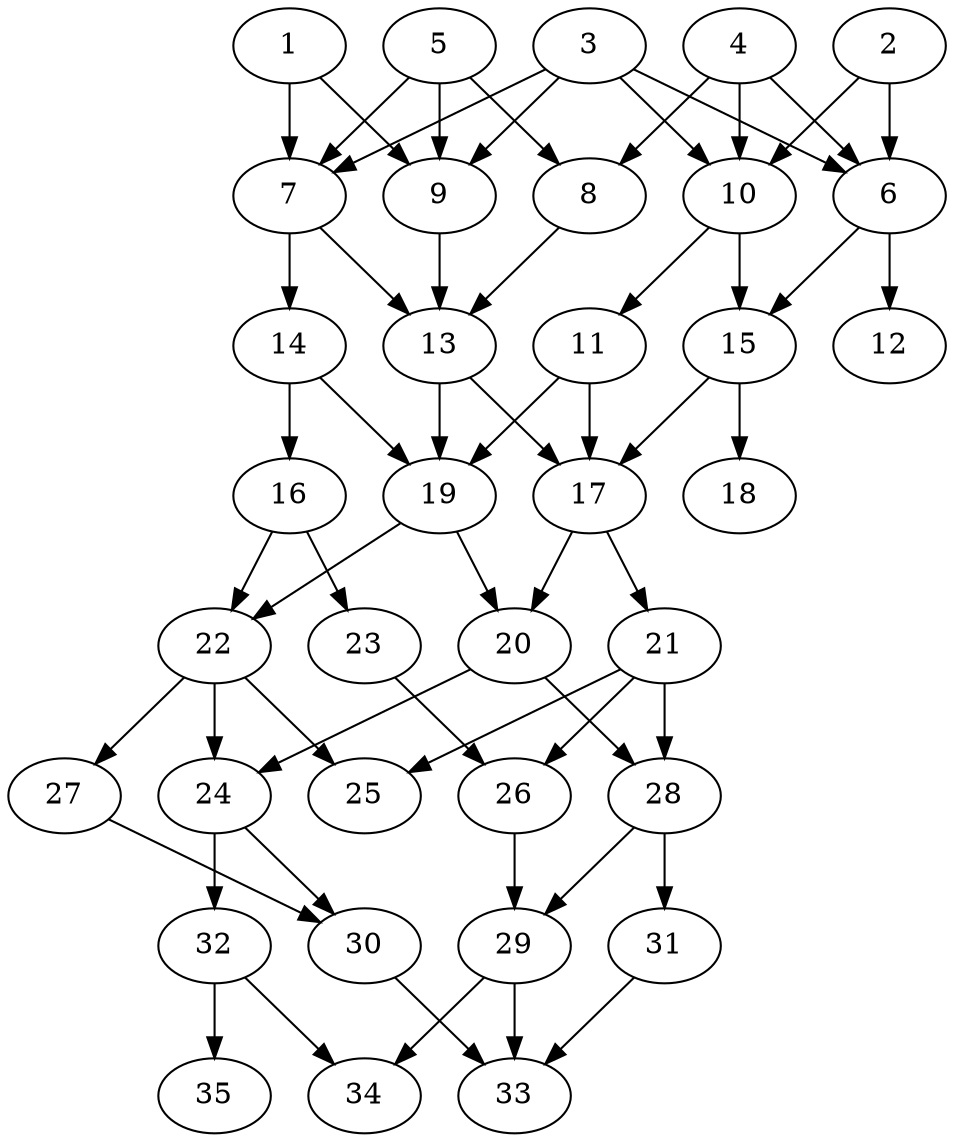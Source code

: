 // DAG automatically generated by daggen at Thu Oct  3 14:05:37 2019
// ./daggen --dot -n 35 --ccr 0.5 --fat 0.5 --regular 0.9 --density 0.6 --mindata 5242880 --maxdata 52428800 
digraph G {
  1 [size="72355840", alpha="0.16", expect_size="36177920"] 
  1 -> 7 [size ="36177920"]
  1 -> 9 [size ="36177920"]
  2 [size="38692864", alpha="0.11", expect_size="19346432"] 
  2 -> 6 [size ="19346432"]
  2 -> 10 [size ="19346432"]
  3 [size="103888896", alpha="0.16", expect_size="51944448"] 
  3 -> 6 [size ="51944448"]
  3 -> 7 [size ="51944448"]
  3 -> 9 [size ="51944448"]
  3 -> 10 [size ="51944448"]
  4 [size="45023232", alpha="0.07", expect_size="22511616"] 
  4 -> 6 [size ="22511616"]
  4 -> 8 [size ="22511616"]
  4 -> 10 [size ="22511616"]
  5 [size="92368896", alpha="0.19", expect_size="46184448"] 
  5 -> 7 [size ="46184448"]
  5 -> 8 [size ="46184448"]
  5 -> 9 [size ="46184448"]
  6 [size="73994240", alpha="0.02", expect_size="36997120"] 
  6 -> 12 [size ="36997120"]
  6 -> 15 [size ="36997120"]
  7 [size="79919104", alpha="0.06", expect_size="39959552"] 
  7 -> 13 [size ="39959552"]
  7 -> 14 [size ="39959552"]
  8 [size="26822656", alpha="0.04", expect_size="13411328"] 
  8 -> 13 [size ="13411328"]
  9 [size="23619584", alpha="0.05", expect_size="11809792"] 
  9 -> 13 [size ="11809792"]
  10 [size="32407552", alpha="0.12", expect_size="16203776"] 
  10 -> 11 [size ="16203776"]
  10 -> 15 [size ="16203776"]
  11 [size="27000832", alpha="0.20", expect_size="13500416"] 
  11 -> 17 [size ="13500416"]
  11 -> 19 [size ="13500416"]
  12 [size="101787648", alpha="0.03", expect_size="50893824"] 
  13 [size="57892864", alpha="0.04", expect_size="28946432"] 
  13 -> 17 [size ="28946432"]
  13 -> 19 [size ="28946432"]
  14 [size="41080832", alpha="0.18", expect_size="20540416"] 
  14 -> 16 [size ="20540416"]
  14 -> 19 [size ="20540416"]
  15 [size="74983424", alpha="0.19", expect_size="37491712"] 
  15 -> 17 [size ="37491712"]
  15 -> 18 [size ="37491712"]
  16 [size="68919296", alpha="0.17", expect_size="34459648"] 
  16 -> 22 [size ="34459648"]
  16 -> 23 [size ="34459648"]
  17 [size="79536128", alpha="0.01", expect_size="39768064"] 
  17 -> 20 [size ="39768064"]
  17 -> 21 [size ="39768064"]
  18 [size="13539328", alpha="0.19", expect_size="6769664"] 
  19 [size="31660032", alpha="0.12", expect_size="15830016"] 
  19 -> 20 [size ="15830016"]
  19 -> 22 [size ="15830016"]
  20 [size="56721408", alpha="0.00", expect_size="28360704"] 
  20 -> 24 [size ="28360704"]
  20 -> 28 [size ="28360704"]
  21 [size="17805312", alpha="0.02", expect_size="8902656"] 
  21 -> 25 [size ="8902656"]
  21 -> 26 [size ="8902656"]
  21 -> 28 [size ="8902656"]
  22 [size="16910336", alpha="0.10", expect_size="8455168"] 
  22 -> 24 [size ="8455168"]
  22 -> 25 [size ="8455168"]
  22 -> 27 [size ="8455168"]
  23 [size="33423360", alpha="0.17", expect_size="16711680"] 
  23 -> 26 [size ="16711680"]
  24 [size="53620736", alpha="0.12", expect_size="26810368"] 
  24 -> 30 [size ="26810368"]
  24 -> 32 [size ="26810368"]
  25 [size="45420544", alpha="0.04", expect_size="22710272"] 
  26 [size="39315456", alpha="0.10", expect_size="19657728"] 
  26 -> 29 [size ="19657728"]
  27 [size="26847232", alpha="0.10", expect_size="13423616"] 
  27 -> 30 [size ="13423616"]
  28 [size="30552064", alpha="0.14", expect_size="15276032"] 
  28 -> 29 [size ="15276032"]
  28 -> 31 [size ="15276032"]
  29 [size="24639488", alpha="0.01", expect_size="12319744"] 
  29 -> 33 [size ="12319744"]
  29 -> 34 [size ="12319744"]
  30 [size="79050752", alpha="0.12", expect_size="39525376"] 
  30 -> 33 [size ="39525376"]
  31 [size="79966208", alpha="0.07", expect_size="39983104"] 
  31 -> 33 [size ="39983104"]
  32 [size="89255936", alpha="0.01", expect_size="44627968"] 
  32 -> 34 [size ="44627968"]
  32 -> 35 [size ="44627968"]
  33 [size="40755200", alpha="0.05", expect_size="20377600"] 
  34 [size="27865088", alpha="0.16", expect_size="13932544"] 
  35 [size="85129216", alpha="0.00", expect_size="42564608"] 
}
